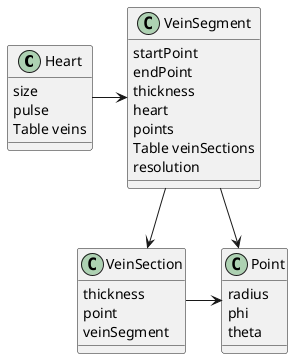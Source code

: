@startuml "classDiagram"

class Heart{
    size
    pulse
    Table veins 
}

class Point{
    radius
    phi
    theta
}

class VeinSegment{
    startPoint
    endPoint
    thickness
    heart
    points
    Table veinSections
    resolution
}

class VeinSection{
    thickness
    point
    veinSegment
}

Heart -right-> VeinSegment
VeinSegment -down-> Point
VeinSegment -down-> VeinSection
VeinSection -right-> Point

@enduml